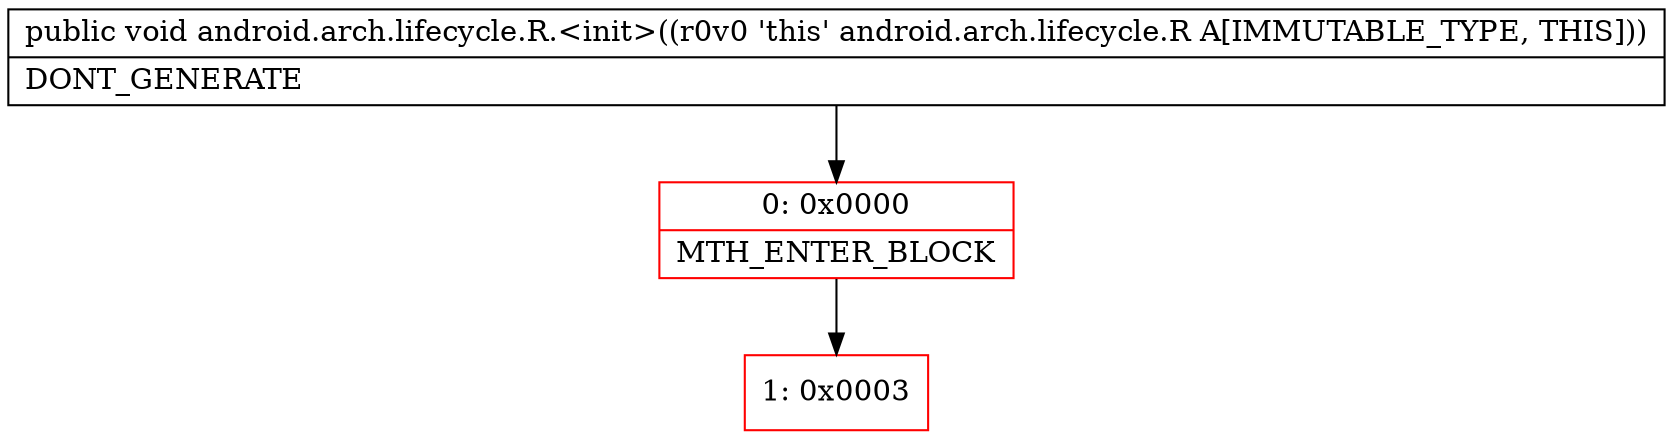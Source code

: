 digraph "CFG forandroid.arch.lifecycle.R.\<init\>()V" {
subgraph cluster_Region_365304474 {
label = "R(0)";
node [shape=record,color=blue];
}
Node_0 [shape=record,color=red,label="{0\:\ 0x0000|MTH_ENTER_BLOCK\l}"];
Node_1 [shape=record,color=red,label="{1\:\ 0x0003}"];
MethodNode[shape=record,label="{public void android.arch.lifecycle.R.\<init\>((r0v0 'this' android.arch.lifecycle.R A[IMMUTABLE_TYPE, THIS]))  | DONT_GENERATE\l}"];
MethodNode -> Node_0;
Node_0 -> Node_1;
}

